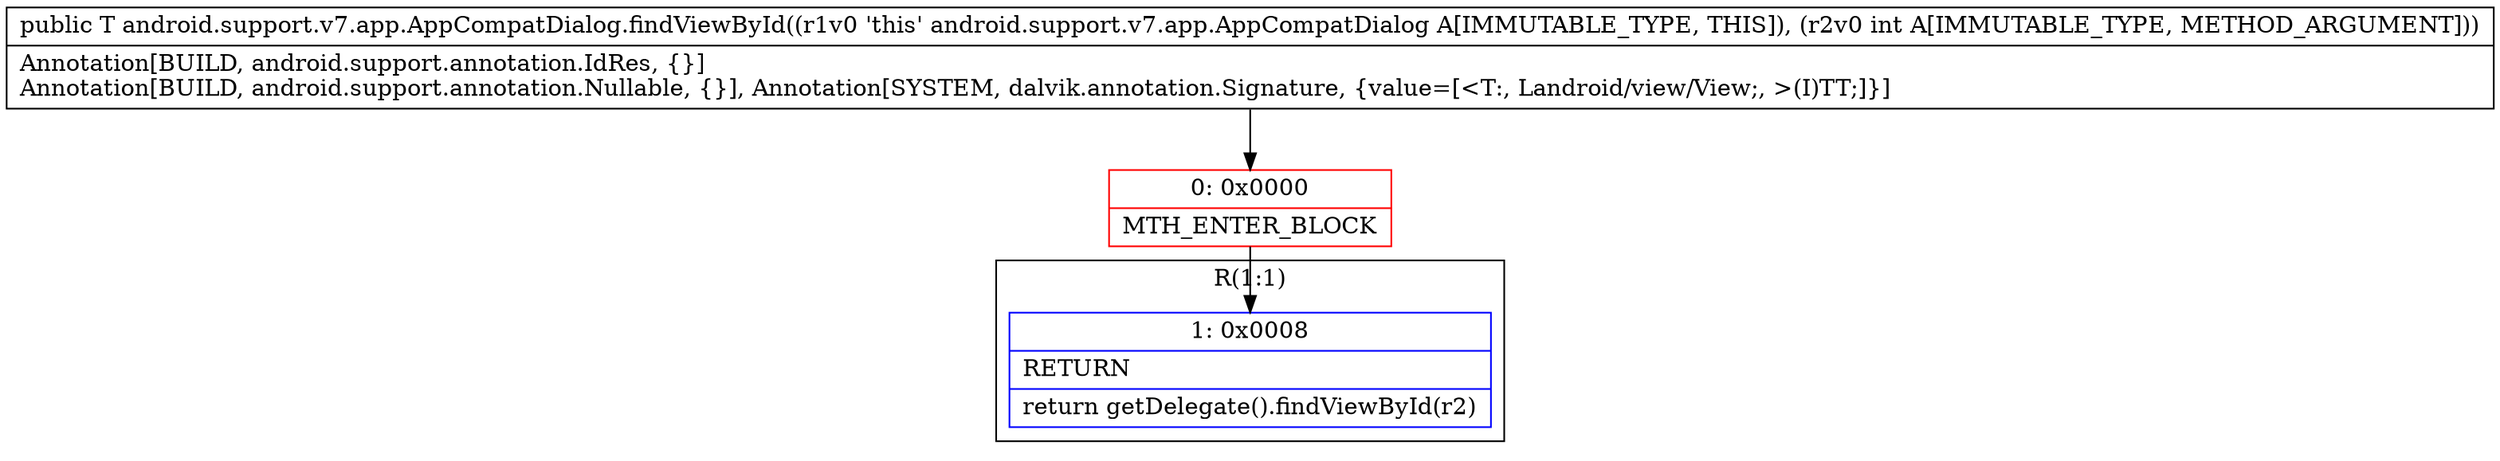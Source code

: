 digraph "CFG forandroid.support.v7.app.AppCompatDialog.findViewById(I)Landroid\/view\/View;" {
subgraph cluster_Region_1939664542 {
label = "R(1:1)";
node [shape=record,color=blue];
Node_1 [shape=record,label="{1\:\ 0x0008|RETURN\l|return getDelegate().findViewById(r2)\l}"];
}
Node_0 [shape=record,color=red,label="{0\:\ 0x0000|MTH_ENTER_BLOCK\l}"];
MethodNode[shape=record,label="{public T android.support.v7.app.AppCompatDialog.findViewById((r1v0 'this' android.support.v7.app.AppCompatDialog A[IMMUTABLE_TYPE, THIS]), (r2v0 int A[IMMUTABLE_TYPE, METHOD_ARGUMENT]))  | Annotation[BUILD, android.support.annotation.IdRes, \{\}]\lAnnotation[BUILD, android.support.annotation.Nullable, \{\}], Annotation[SYSTEM, dalvik.annotation.Signature, \{value=[\<T:, Landroid\/view\/View;, \>(I)TT;]\}]\l}"];
MethodNode -> Node_0;
Node_0 -> Node_1;
}

